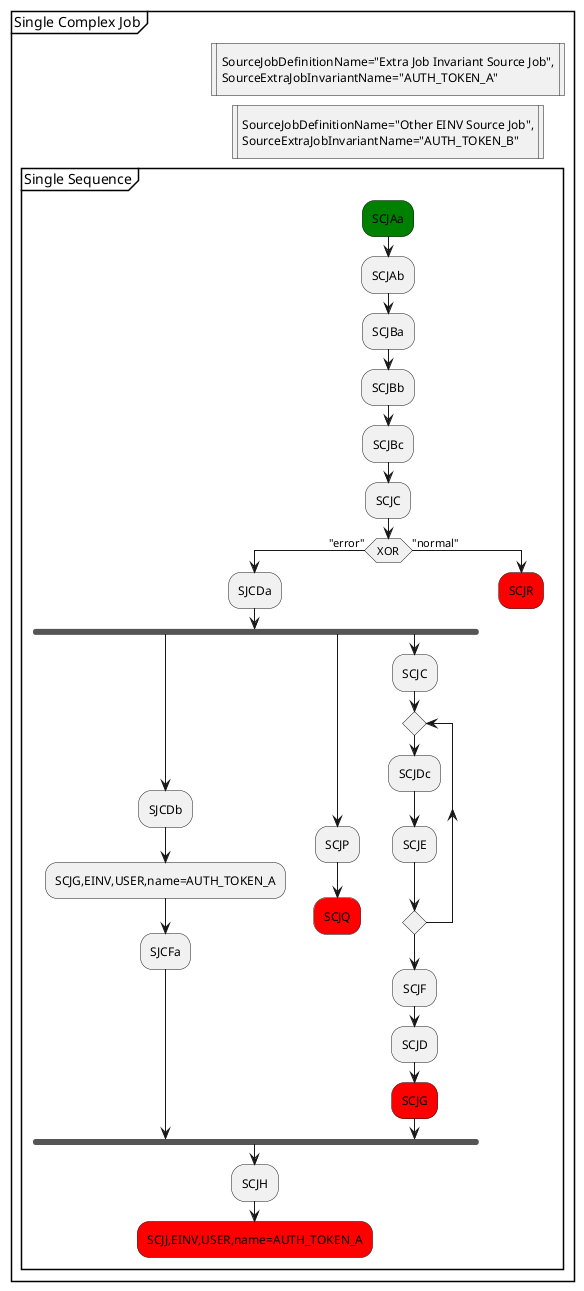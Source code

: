 @startuml

partition "Single Complex Job" {
 :SourceJobDefinitionName="Extra Job Invariant Source Job",
 SourceExtraJobInvariantName="AUTH_TOKEN_A"|
 detach
 :SourceJobDefinitionName="Other EINV Source Job",
 SourceExtraJobInvariantName="AUTH_TOKEN_B"|
 detach
group "Single Sequence"
  #green:SCJAa;
  :SCJAb;
  :SCJBa;
  :SCJBb;
  :SCJBc;
  :SCJC;
  if (XOR) then ("error")
    :SJCDa;
    fork
    :SJCDb;
      :SCJG,EINV,USER,name=AUTH_TOKEN_A;
      :SJCFa;
    fork again
      :SCJP;
      #red:SCJQ;
      detach
    fork again
      :SCJC;
      repeat
        :SCJDc;
        :SCJE;
      repeat while
      :SCJF;
      :SCJD;
      #red:SCJG;
    end fork
    :SCJH;
    #red:SCJJ,EINV,USER,name=AUTH_TOKEN_A;
    detach
  else ("normal")
    #red:SCJR;
    detach
  endif
end group
}
@enduml